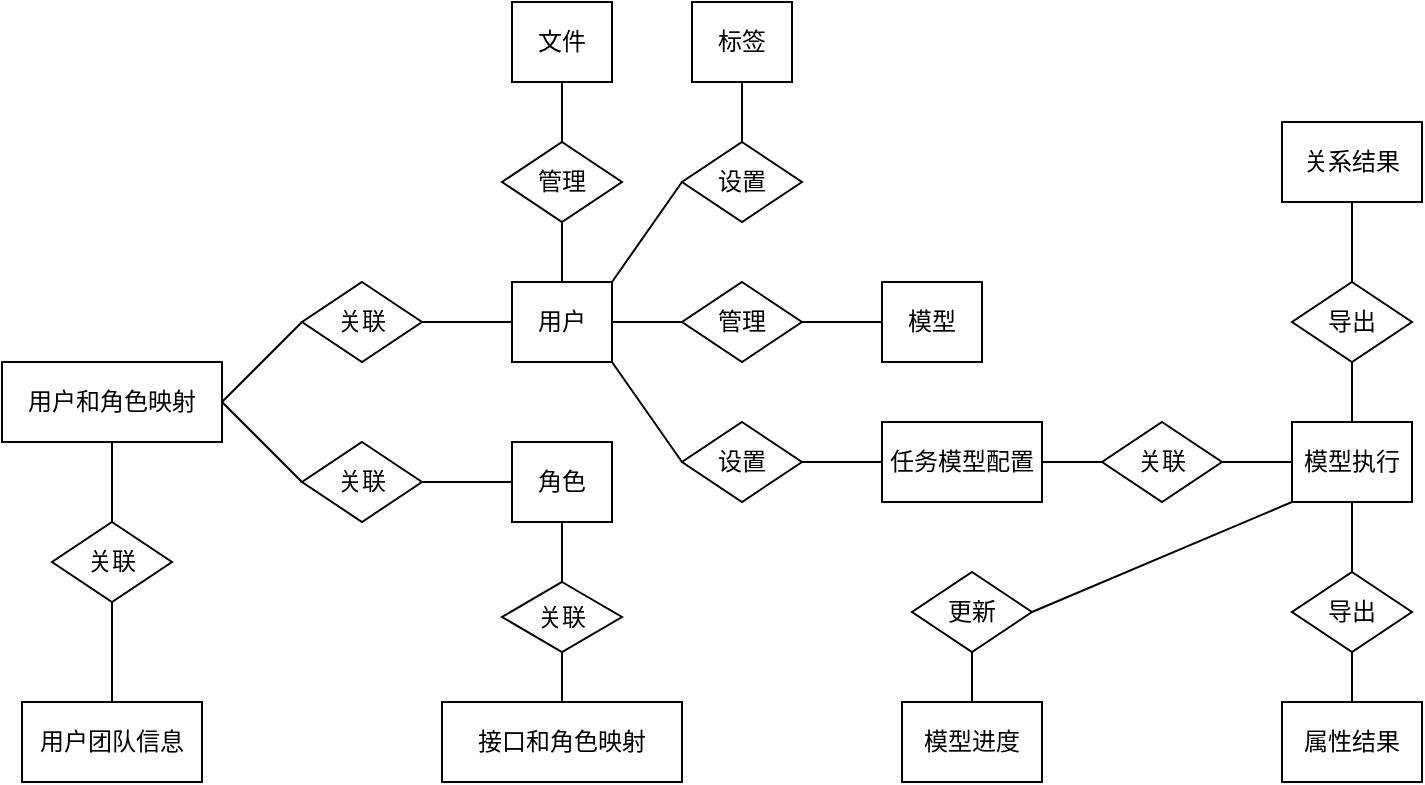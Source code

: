 <mxfile version="24.0.2" type="github">
  <diagram id="R2lEEEUBdFMjLlhIrx00" name="Page-1">
    <mxGraphModel dx="430" dy="275" grid="1" gridSize="10" guides="1" tooltips="1" connect="1" arrows="1" fold="1" page="1" pageScale="1" pageWidth="850" pageHeight="1100" math="0" shadow="0" extFonts="Permanent Marker^https://fonts.googleapis.com/css?family=Permanent+Marker">
      <root>
        <mxCell id="0" />
        <mxCell id="1" parent="0" />
        <mxCell id="DumxdfxMkPSyO-a3eqvk-1" value="模型进度" style="rounded=0;whiteSpace=wrap;html=1;" vertex="1" parent="1">
          <mxGeometry x="590" y="650" width="70" height="40" as="geometry" />
        </mxCell>
        <mxCell id="DumxdfxMkPSyO-a3eqvk-2" value="模型" style="rounded=0;whiteSpace=wrap;html=1;" vertex="1" parent="1">
          <mxGeometry x="580" y="440" width="50" height="40" as="geometry" />
        </mxCell>
        <mxCell id="DumxdfxMkPSyO-a3eqvk-4" value="模型执行" style="rounded=0;whiteSpace=wrap;html=1;" vertex="1" parent="1">
          <mxGeometry x="785" y="510" width="60" height="40" as="geometry" />
        </mxCell>
        <mxCell id="DumxdfxMkPSyO-a3eqvk-5" value="任务模型配置" style="rounded=0;whiteSpace=wrap;html=1;" vertex="1" parent="1">
          <mxGeometry x="580" y="510" width="80" height="40" as="geometry" />
        </mxCell>
        <mxCell id="DumxdfxMkPSyO-a3eqvk-6" value="关系结果" style="rounded=0;whiteSpace=wrap;html=1;" vertex="1" parent="1">
          <mxGeometry x="780" y="360" width="70" height="40" as="geometry" />
        </mxCell>
        <mxCell id="DumxdfxMkPSyO-a3eqvk-7" value="属性结果" style="rounded=0;whiteSpace=wrap;html=1;" vertex="1" parent="1">
          <mxGeometry x="780" y="650" width="70" height="40" as="geometry" />
        </mxCell>
        <mxCell id="DumxdfxMkPSyO-a3eqvk-8" value="标签" style="rounded=0;whiteSpace=wrap;html=1;" vertex="1" parent="1">
          <mxGeometry x="485" y="300" width="50" height="40" as="geometry" />
        </mxCell>
        <mxCell id="DumxdfxMkPSyO-a3eqvk-9" value="文件" style="rounded=0;whiteSpace=wrap;html=1;" vertex="1" parent="1">
          <mxGeometry x="395" y="300" width="50" height="40" as="geometry" />
        </mxCell>
        <mxCell id="DumxdfxMkPSyO-a3eqvk-10" value="用户团队信息" style="rounded=0;whiteSpace=wrap;html=1;" vertex="1" parent="1">
          <mxGeometry x="150" y="650" width="90" height="40" as="geometry" />
        </mxCell>
        <mxCell id="DumxdfxMkPSyO-a3eqvk-11" value="用户和角色映射" style="rounded=0;whiteSpace=wrap;html=1;" vertex="1" parent="1">
          <mxGeometry x="140" y="480" width="110" height="40" as="geometry" />
        </mxCell>
        <mxCell id="DumxdfxMkPSyO-a3eqvk-12" value="接口和角色映射" style="rounded=0;whiteSpace=wrap;html=1;" vertex="1" parent="1">
          <mxGeometry x="360" y="650" width="120" height="40" as="geometry" />
        </mxCell>
        <mxCell id="DumxdfxMkPSyO-a3eqvk-13" value="角色" style="rounded=0;whiteSpace=wrap;html=1;" vertex="1" parent="1">
          <mxGeometry x="395" y="520" width="50" height="40" as="geometry" />
        </mxCell>
        <mxCell id="DumxdfxMkPSyO-a3eqvk-14" value="用户" style="rounded=0;whiteSpace=wrap;html=1;" vertex="1" parent="1">
          <mxGeometry x="395" y="440" width="50" height="40" as="geometry" />
        </mxCell>
        <mxCell id="DumxdfxMkPSyO-a3eqvk-15" value="关联" style="rhombus;whiteSpace=wrap;html=1;" vertex="1" parent="1">
          <mxGeometry x="290" y="440" width="60" height="40" as="geometry" />
        </mxCell>
        <mxCell id="DumxdfxMkPSyO-a3eqvk-16" value="关联" style="rhombus;whiteSpace=wrap;html=1;" vertex="1" parent="1">
          <mxGeometry x="290" y="520" width="60" height="40" as="geometry" />
        </mxCell>
        <mxCell id="DumxdfxMkPSyO-a3eqvk-17" value="" style="endArrow=none;html=1;rounded=0;exitX=1;exitY=0.5;exitDx=0;exitDy=0;entryX=0;entryY=0.5;entryDx=0;entryDy=0;" edge="1" parent="1" source="DumxdfxMkPSyO-a3eqvk-11" target="DumxdfxMkPSyO-a3eqvk-15">
          <mxGeometry width="50" height="50" relative="1" as="geometry">
            <mxPoint x="440" y="530" as="sourcePoint" />
            <mxPoint x="490" y="480" as="targetPoint" />
          </mxGeometry>
        </mxCell>
        <mxCell id="DumxdfxMkPSyO-a3eqvk-18" value="" style="endArrow=none;html=1;rounded=0;exitX=1;exitY=0.5;exitDx=0;exitDy=0;entryX=0;entryY=0.5;entryDx=0;entryDy=0;" edge="1" parent="1" source="DumxdfxMkPSyO-a3eqvk-11" target="DumxdfxMkPSyO-a3eqvk-16">
          <mxGeometry width="50" height="50" relative="1" as="geometry">
            <mxPoint x="260" y="500" as="sourcePoint" />
            <mxPoint x="330" y="445" as="targetPoint" />
          </mxGeometry>
        </mxCell>
        <mxCell id="DumxdfxMkPSyO-a3eqvk-19" value="" style="endArrow=none;html=1;rounded=0;exitX=1;exitY=0.5;exitDx=0;exitDy=0;entryX=0;entryY=0.5;entryDx=0;entryDy=0;" edge="1" parent="1" source="DumxdfxMkPSyO-a3eqvk-15" target="DumxdfxMkPSyO-a3eqvk-14">
          <mxGeometry width="50" height="50" relative="1" as="geometry">
            <mxPoint x="260" y="510" as="sourcePoint" />
            <mxPoint x="330" y="445" as="targetPoint" />
          </mxGeometry>
        </mxCell>
        <mxCell id="DumxdfxMkPSyO-a3eqvk-20" value="" style="endArrow=none;html=1;rounded=0;exitX=1;exitY=0.5;exitDx=0;exitDy=0;entryX=0;entryY=0.5;entryDx=0;entryDy=0;" edge="1" parent="1" source="DumxdfxMkPSyO-a3eqvk-16" target="DumxdfxMkPSyO-a3eqvk-13">
          <mxGeometry width="50" height="50" relative="1" as="geometry">
            <mxPoint x="440" y="445" as="sourcePoint" />
            <mxPoint x="490" y="445" as="targetPoint" />
          </mxGeometry>
        </mxCell>
        <mxCell id="DumxdfxMkPSyO-a3eqvk-22" value="" style="endArrow=none;html=1;rounded=0;entryX=0.5;entryY=0;entryDx=0;entryDy=0;" edge="1" parent="1" source="DumxdfxMkPSyO-a3eqvk-23" target="DumxdfxMkPSyO-a3eqvk-12">
          <mxGeometry width="50" height="50" relative="1" as="geometry">
            <mxPoint x="355" y="545" as="sourcePoint" />
            <mxPoint x="405" y="545" as="targetPoint" />
          </mxGeometry>
        </mxCell>
        <mxCell id="DumxdfxMkPSyO-a3eqvk-23" value="关联" style="rhombus;whiteSpace=wrap;html=1;" vertex="1" parent="1">
          <mxGeometry x="390" y="590" width="60" height="35" as="geometry" />
        </mxCell>
        <mxCell id="DumxdfxMkPSyO-a3eqvk-25" value="" style="endArrow=none;html=1;rounded=0;entryX=0.5;entryY=0;entryDx=0;entryDy=0;exitX=0.5;exitY=1;exitDx=0;exitDy=0;" edge="1" parent="1" source="DumxdfxMkPSyO-a3eqvk-13" target="DumxdfxMkPSyO-a3eqvk-23">
          <mxGeometry width="50" height="50" relative="1" as="geometry">
            <mxPoint x="510" y="685" as="sourcePoint" />
            <mxPoint x="510" y="710" as="targetPoint" />
          </mxGeometry>
        </mxCell>
        <mxCell id="DumxdfxMkPSyO-a3eqvk-26" value="管理" style="rhombus;whiteSpace=wrap;html=1;" vertex="1" parent="1">
          <mxGeometry x="480" y="440" width="60" height="40" as="geometry" />
        </mxCell>
        <mxCell id="DumxdfxMkPSyO-a3eqvk-27" value="管理" style="rhombus;whiteSpace=wrap;html=1;" vertex="1" parent="1">
          <mxGeometry x="390" y="370" width="60" height="40" as="geometry" />
        </mxCell>
        <mxCell id="DumxdfxMkPSyO-a3eqvk-28" value="" style="endArrow=none;html=1;rounded=0;exitX=1;exitY=0.5;exitDx=0;exitDy=0;entryX=0;entryY=0.5;entryDx=0;entryDy=0;" edge="1" parent="1" source="DumxdfxMkPSyO-a3eqvk-14" target="DumxdfxMkPSyO-a3eqvk-26">
          <mxGeometry width="50" height="50" relative="1" as="geometry">
            <mxPoint x="470" y="490" as="sourcePoint" />
            <mxPoint x="515" y="490" as="targetPoint" />
          </mxGeometry>
        </mxCell>
        <mxCell id="DumxdfxMkPSyO-a3eqvk-29" value="" style="endArrow=none;html=1;rounded=0;exitX=1;exitY=0.5;exitDx=0;exitDy=0;entryX=0;entryY=0.5;entryDx=0;entryDy=0;" edge="1" parent="1" source="DumxdfxMkPSyO-a3eqvk-26" target="DumxdfxMkPSyO-a3eqvk-2">
          <mxGeometry width="50" height="50" relative="1" as="geometry">
            <mxPoint x="545" y="480" as="sourcePoint" />
            <mxPoint x="580" y="480" as="targetPoint" />
          </mxGeometry>
        </mxCell>
        <mxCell id="DumxdfxMkPSyO-a3eqvk-30" value="" style="endArrow=none;html=1;rounded=0;exitX=0.5;exitY=1;exitDx=0;exitDy=0;" edge="1" parent="1" source="DumxdfxMkPSyO-a3eqvk-27" target="DumxdfxMkPSyO-a3eqvk-14">
          <mxGeometry width="50" height="50" relative="1" as="geometry">
            <mxPoint x="455" y="470" as="sourcePoint" />
            <mxPoint x="490" y="470" as="targetPoint" />
          </mxGeometry>
        </mxCell>
        <mxCell id="DumxdfxMkPSyO-a3eqvk-31" value="" style="endArrow=none;html=1;rounded=0;exitX=0.5;exitY=1;exitDx=0;exitDy=0;entryX=0.5;entryY=0;entryDx=0;entryDy=0;" edge="1" parent="1" source="DumxdfxMkPSyO-a3eqvk-9" target="DumxdfxMkPSyO-a3eqvk-27">
          <mxGeometry width="50" height="50" relative="1" as="geometry">
            <mxPoint x="430" y="420" as="sourcePoint" />
            <mxPoint x="420" y="380" as="targetPoint" />
          </mxGeometry>
        </mxCell>
        <mxCell id="DumxdfxMkPSyO-a3eqvk-32" value="设置" style="rhombus;whiteSpace=wrap;html=1;" vertex="1" parent="1">
          <mxGeometry x="480" y="370" width="60" height="40" as="geometry" />
        </mxCell>
        <mxCell id="DumxdfxMkPSyO-a3eqvk-33" value="" style="endArrow=none;html=1;rounded=0;exitX=0;exitY=0.5;exitDx=0;exitDy=0;entryX=1;entryY=0;entryDx=0;entryDy=0;" edge="1" parent="1" source="DumxdfxMkPSyO-a3eqvk-32" target="DumxdfxMkPSyO-a3eqvk-14">
          <mxGeometry width="50" height="50" relative="1" as="geometry">
            <mxPoint x="430" y="420" as="sourcePoint" />
            <mxPoint x="430" y="450" as="targetPoint" />
          </mxGeometry>
        </mxCell>
        <mxCell id="DumxdfxMkPSyO-a3eqvk-34" value="" style="endArrow=none;html=1;rounded=0;exitX=0.5;exitY=1;exitDx=0;exitDy=0;entryX=0.5;entryY=0;entryDx=0;entryDy=0;" edge="1" parent="1" source="DumxdfxMkPSyO-a3eqvk-8" target="DumxdfxMkPSyO-a3eqvk-32">
          <mxGeometry width="50" height="50" relative="1" as="geometry">
            <mxPoint x="430" y="350" as="sourcePoint" />
            <mxPoint x="430" y="380" as="targetPoint" />
          </mxGeometry>
        </mxCell>
        <mxCell id="DumxdfxMkPSyO-a3eqvk-35" value="" style="endArrow=none;html=1;rounded=0;entryX=1;entryY=1;entryDx=0;entryDy=0;exitX=0;exitY=0.5;exitDx=0;exitDy=0;" edge="1" parent="1" source="DumxdfxMkPSyO-a3eqvk-36" target="DumxdfxMkPSyO-a3eqvk-14">
          <mxGeometry width="50" height="50" relative="1" as="geometry">
            <mxPoint x="510" y="530" as="sourcePoint" />
            <mxPoint x="450" y="480" as="targetPoint" />
          </mxGeometry>
        </mxCell>
        <mxCell id="DumxdfxMkPSyO-a3eqvk-36" value="设置" style="rhombus;whiteSpace=wrap;html=1;" vertex="1" parent="1">
          <mxGeometry x="480" y="510" width="60" height="40" as="geometry" />
        </mxCell>
        <mxCell id="DumxdfxMkPSyO-a3eqvk-37" value="" style="endArrow=none;html=1;rounded=0;exitX=1;exitY=0.5;exitDx=0;exitDy=0;entryX=0;entryY=0.5;entryDx=0;entryDy=0;" edge="1" parent="1" source="DumxdfxMkPSyO-a3eqvk-36" target="DumxdfxMkPSyO-a3eqvk-5">
          <mxGeometry width="50" height="50" relative="1" as="geometry">
            <mxPoint x="550" y="470" as="sourcePoint" />
            <mxPoint x="590" y="470" as="targetPoint" />
          </mxGeometry>
        </mxCell>
        <mxCell id="DumxdfxMkPSyO-a3eqvk-38" value="更新" style="rhombus;whiteSpace=wrap;html=1;" vertex="1" parent="1">
          <mxGeometry x="595" y="585" width="60" height="40" as="geometry" />
        </mxCell>
        <mxCell id="DumxdfxMkPSyO-a3eqvk-39" value="导出" style="rhombus;whiteSpace=wrap;html=1;" vertex="1" parent="1">
          <mxGeometry x="785" y="585" width="60" height="40" as="geometry" />
        </mxCell>
        <mxCell id="DumxdfxMkPSyO-a3eqvk-40" value="导出" style="rhombus;whiteSpace=wrap;html=1;" vertex="1" parent="1">
          <mxGeometry x="785" y="440" width="60" height="40" as="geometry" />
        </mxCell>
        <mxCell id="DumxdfxMkPSyO-a3eqvk-41" value="" style="endArrow=none;html=1;rounded=0;exitX=0.5;exitY=1;exitDx=0;exitDy=0;entryX=0.5;entryY=0;entryDx=0;entryDy=0;" edge="1" parent="1" source="DumxdfxMkPSyO-a3eqvk-39" target="DumxdfxMkPSyO-a3eqvk-7">
          <mxGeometry width="50" height="50" relative="1" as="geometry">
            <mxPoint x="895" y="630" as="sourcePoint" />
            <mxPoint x="935" y="630" as="targetPoint" />
          </mxGeometry>
        </mxCell>
        <mxCell id="DumxdfxMkPSyO-a3eqvk-42" value="" style="endArrow=none;html=1;rounded=0;exitX=0.5;exitY=0;exitDx=0;exitDy=0;entryX=0.5;entryY=1;entryDx=0;entryDy=0;" edge="1" parent="1" source="DumxdfxMkPSyO-a3eqvk-39" target="DumxdfxMkPSyO-a3eqvk-4">
          <mxGeometry width="50" height="50" relative="1" as="geometry">
            <mxPoint x="625" y="480" as="sourcePoint" />
            <mxPoint x="665" y="480" as="targetPoint" />
          </mxGeometry>
        </mxCell>
        <mxCell id="DumxdfxMkPSyO-a3eqvk-43" value="" style="endArrow=none;html=1;rounded=0;entryX=0.5;entryY=1;entryDx=0;entryDy=0;" edge="1" parent="1" source="DumxdfxMkPSyO-a3eqvk-4" target="DumxdfxMkPSyO-a3eqvk-40">
          <mxGeometry width="50" height="50" relative="1" as="geometry">
            <mxPoint x="635" y="490" as="sourcePoint" />
            <mxPoint x="675" y="490" as="targetPoint" />
          </mxGeometry>
        </mxCell>
        <mxCell id="DumxdfxMkPSyO-a3eqvk-44" value="" style="endArrow=none;html=1;rounded=0;entryX=0.5;entryY=1;entryDx=0;entryDy=0;" edge="1" parent="1" source="DumxdfxMkPSyO-a3eqvk-40" target="DumxdfxMkPSyO-a3eqvk-6">
          <mxGeometry width="50" height="50" relative="1" as="geometry">
            <mxPoint x="645" y="500" as="sourcePoint" />
            <mxPoint x="685" y="500" as="targetPoint" />
          </mxGeometry>
        </mxCell>
        <mxCell id="DumxdfxMkPSyO-a3eqvk-45" value="" style="endArrow=none;html=1;rounded=0;exitX=1;exitY=0.5;exitDx=0;exitDy=0;entryX=0;entryY=1;entryDx=0;entryDy=0;" edge="1" parent="1" source="DumxdfxMkPSyO-a3eqvk-38" target="DumxdfxMkPSyO-a3eqvk-4">
          <mxGeometry width="50" height="50" relative="1" as="geometry">
            <mxPoint x="760" y="595" as="sourcePoint" />
            <mxPoint x="760" y="560" as="targetPoint" />
          </mxGeometry>
        </mxCell>
        <mxCell id="DumxdfxMkPSyO-a3eqvk-46" value="" style="endArrow=none;html=1;rounded=0;exitX=0.5;exitY=0;exitDx=0;exitDy=0;entryX=0.5;entryY=1;entryDx=0;entryDy=0;" edge="1" parent="1" source="DumxdfxMkPSyO-a3eqvk-1" target="DumxdfxMkPSyO-a3eqvk-38">
          <mxGeometry width="50" height="50" relative="1" as="geometry">
            <mxPoint x="685" y="610" as="sourcePoint" />
            <mxPoint x="730" y="560" as="targetPoint" />
          </mxGeometry>
        </mxCell>
        <mxCell id="DumxdfxMkPSyO-a3eqvk-47" value="关联" style="rhombus;whiteSpace=wrap;html=1;" vertex="1" parent="1">
          <mxGeometry x="690" y="510" width="60" height="40" as="geometry" />
        </mxCell>
        <mxCell id="DumxdfxMkPSyO-a3eqvk-48" value="" style="endArrow=none;html=1;rounded=0;entryX=1;entryY=0.5;entryDx=0;entryDy=0;exitX=0;exitY=0.5;exitDx=0;exitDy=0;" edge="1" parent="1" source="DumxdfxMkPSyO-a3eqvk-47" target="DumxdfxMkPSyO-a3eqvk-5">
          <mxGeometry width="50" height="50" relative="1" as="geometry">
            <mxPoint x="825" y="450" as="sourcePoint" />
            <mxPoint x="825" y="410" as="targetPoint" />
          </mxGeometry>
        </mxCell>
        <mxCell id="DumxdfxMkPSyO-a3eqvk-49" value="" style="endArrow=none;html=1;rounded=0;exitX=0;exitY=0.5;exitDx=0;exitDy=0;" edge="1" parent="1" source="DumxdfxMkPSyO-a3eqvk-4">
          <mxGeometry width="50" height="50" relative="1" as="geometry">
            <mxPoint x="700" y="540" as="sourcePoint" />
            <mxPoint x="750" y="530" as="targetPoint" />
          </mxGeometry>
        </mxCell>
        <mxCell id="DumxdfxMkPSyO-a3eqvk-50" value="关联" style="rhombus;whiteSpace=wrap;html=1;" vertex="1" parent="1">
          <mxGeometry x="165" y="560" width="60" height="40" as="geometry" />
        </mxCell>
        <mxCell id="DumxdfxMkPSyO-a3eqvk-52" value="" style="endArrow=none;html=1;rounded=0;entryX=0.5;entryY=0;entryDx=0;entryDy=0;exitX=0.5;exitY=1;exitDx=0;exitDy=0;" edge="1" parent="1" source="DumxdfxMkPSyO-a3eqvk-50" target="DumxdfxMkPSyO-a3eqvk-10">
          <mxGeometry width="50" height="50" relative="1" as="geometry">
            <mxPoint x="430" y="570" as="sourcePoint" />
            <mxPoint x="430" y="600" as="targetPoint" />
          </mxGeometry>
        </mxCell>
        <mxCell id="DumxdfxMkPSyO-a3eqvk-53" value="" style="endArrow=none;html=1;rounded=0;exitX=0.5;exitY=1;exitDx=0;exitDy=0;entryX=0.5;entryY=0;entryDx=0;entryDy=0;" edge="1" parent="1" source="DumxdfxMkPSyO-a3eqvk-11" target="DumxdfxMkPSyO-a3eqvk-50">
          <mxGeometry width="50" height="50" relative="1" as="geometry">
            <mxPoint x="205" y="610" as="sourcePoint" />
            <mxPoint x="195" y="570" as="targetPoint" />
          </mxGeometry>
        </mxCell>
      </root>
    </mxGraphModel>
  </diagram>
</mxfile>
